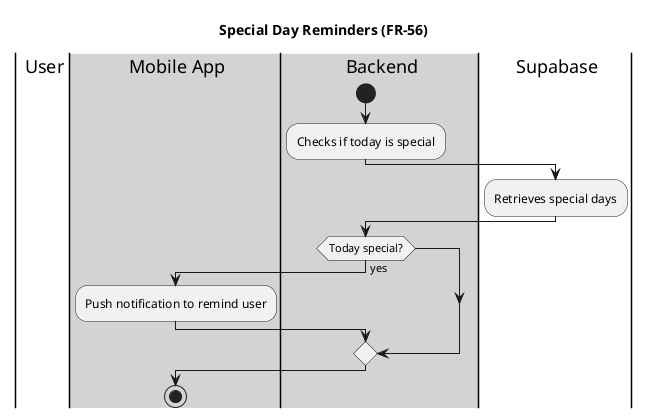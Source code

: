 @startuml
title Special Day Reminders (FR-56)

|user| User
|#lightgray|mobile| Mobile App
|#lightgray|backend| Backend
|db| Supabase

|backend|
start
:Checks if today is special;

|db|
:Retrieves special days;

|backend|
if (Today special?) is (yes) then
  |mobile|
  :Push notification to remind user;
endif

stop
@enduml

